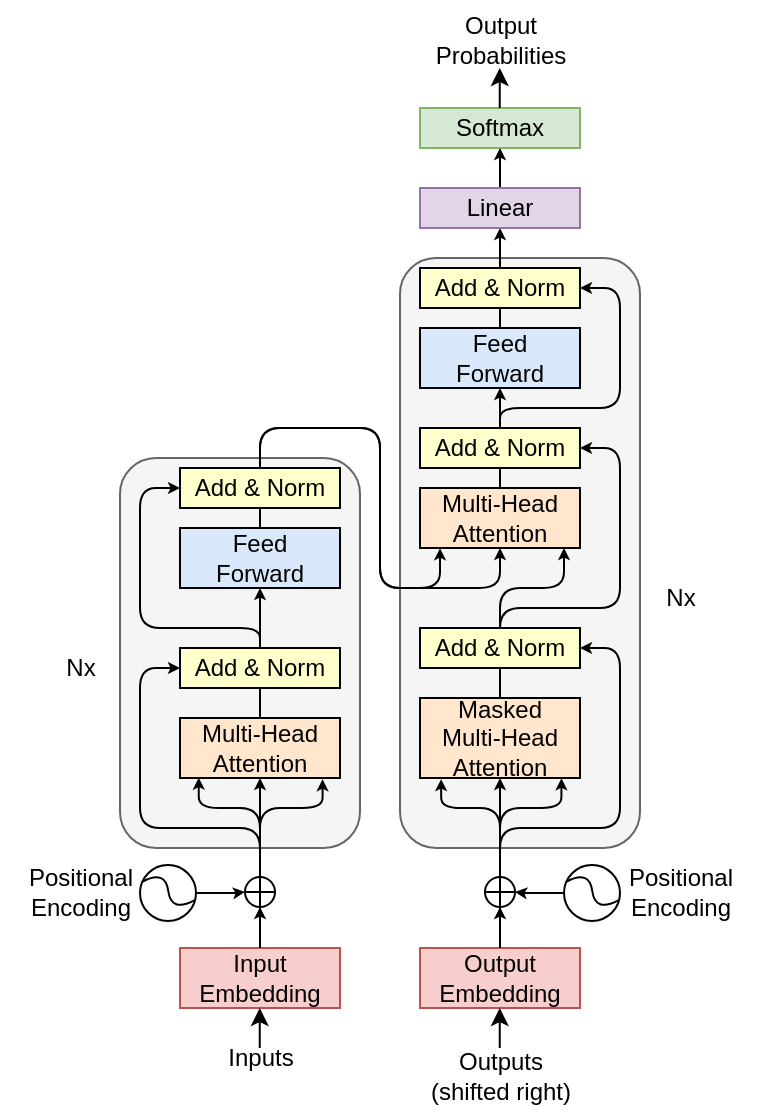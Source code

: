 <mxfile version="22.1.21" type="device" pages="4">
  <diagram name="transformer-base" id="6MOdCAZpah0M3MAiv1za">
    <mxGraphModel dx="925" dy="543" grid="1" gridSize="10" guides="1" tooltips="1" connect="1" arrows="1" fold="1" page="1" pageScale="1" pageWidth="827" pageHeight="1169" math="0" shadow="0">
      <root>
        <mxCell id="0" />
        <mxCell id="1" parent="0" />
        <mxCell id="fyPHUERPPtGDj9DALVF5-58" value="" style="rounded=1;whiteSpace=wrap;html=1;fillColor=#f5f5f5;fontColor=#333333;strokeColor=#666666;" vertex="1" parent="1">
          <mxGeometry x="390" y="185" width="120" height="295" as="geometry" />
        </mxCell>
        <mxCell id="fyPHUERPPtGDj9DALVF5-57" value="" style="rounded=1;whiteSpace=wrap;html=1;fillColor=#f5f5f5;fontColor=#333333;strokeColor=#666666;" vertex="1" parent="1">
          <mxGeometry x="250" y="285" width="120" height="195" as="geometry" />
        </mxCell>
        <mxCell id="fyPHUERPPtGDj9DALVF5-33" style="edgeStyle=orthogonalEdgeStyle;rounded=0;orthogonalLoop=1;jettySize=auto;html=1;entryX=0.5;entryY=1;entryDx=0;entryDy=0;endSize=3;" edge="1" parent="1" source="fyPHUERPPtGDj9DALVF5-1" target="fyPHUERPPtGDj9DALVF5-8">
          <mxGeometry relative="1" as="geometry" />
        </mxCell>
        <mxCell id="fyPHUERPPtGDj9DALVF5-1" value="Multi-Head Attention" style="rounded=0;whiteSpace=wrap;html=1;fillColor=#ffe6cc;strokeColor=#000000;" vertex="1" parent="1">
          <mxGeometry x="280" y="415" width="80" height="30" as="geometry" />
        </mxCell>
        <mxCell id="fyPHUERPPtGDj9DALVF5-2" value="Masked &lt;br&gt;Multi-Head Attention" style="rounded=0;whiteSpace=wrap;html=1;fillColor=#ffe6cc;strokeColor=#000000;" vertex="1" parent="1">
          <mxGeometry x="400" y="405" width="80" height="40" as="geometry" />
        </mxCell>
        <mxCell id="fyPHUERPPtGDj9DALVF5-32" style="edgeStyle=orthogonalEdgeStyle;rounded=1;orthogonalLoop=1;jettySize=auto;html=1;entryX=0.903;entryY=1.024;entryDx=0;entryDy=0;curved=0;endSize=3;entryPerimeter=0;" edge="1" parent="1">
          <mxGeometry relative="1" as="geometry">
            <mxPoint x="440" y="400" as="sourcePoint" />
            <mxPoint x="472" y="330.0" as="targetPoint" />
            <Array as="points">
              <mxPoint x="440" y="350" />
              <mxPoint x="472" y="350" />
            </Array>
          </mxGeometry>
        </mxCell>
        <mxCell id="fyPHUERPPtGDj9DALVF5-43" style="edgeStyle=orthogonalEdgeStyle;rounded=1;orthogonalLoop=1;jettySize=auto;html=1;entryX=0;entryY=0.5;entryDx=0;entryDy=0;curved=0;endSize=3;" edge="1" parent="1" source="fyPHUERPPtGDj9DALVF5-3" target="fyPHUERPPtGDj9DALVF5-5">
          <mxGeometry relative="1" as="geometry">
            <Array as="points">
              <mxPoint x="320" y="370" />
              <mxPoint x="260" y="370" />
              <mxPoint x="260" y="300" />
            </Array>
          </mxGeometry>
        </mxCell>
        <mxCell id="fyPHUERPPtGDj9DALVF5-3" value="Add &amp;amp; Norm" style="rounded=0;whiteSpace=wrap;html=1;fillColor=#FFFFCC;strokeColor=#000000;" vertex="1" parent="1">
          <mxGeometry x="280" y="380" width="80" height="20" as="geometry" />
        </mxCell>
        <mxCell id="fyPHUERPPtGDj9DALVF5-59" style="edgeStyle=orthogonalEdgeStyle;rounded=1;orthogonalLoop=1;jettySize=auto;html=1;entryX=1;entryY=0.5;entryDx=0;entryDy=0;curved=0;exitX=0.5;exitY=0;exitDx=0;exitDy=0;endSize=3;" edge="1" parent="1" source="fyPHUERPPtGDj9DALVF5-2" target="fyPHUERPPtGDj9DALVF5-6">
          <mxGeometry relative="1" as="geometry">
            <Array as="points">
              <mxPoint x="440" y="360" />
              <mxPoint x="500" y="360" />
              <mxPoint x="500" y="280" />
            </Array>
          </mxGeometry>
        </mxCell>
        <mxCell id="fyPHUERPPtGDj9DALVF5-4" value="Add &amp;amp; Norm" style="rounded=0;whiteSpace=wrap;html=1;fillColor=#FFFFCC;strokeColor=#000000;" vertex="1" parent="1">
          <mxGeometry x="400" y="370" width="80" height="20" as="geometry" />
        </mxCell>
        <mxCell id="fyPHUERPPtGDj9DALVF5-30" style="edgeStyle=orthogonalEdgeStyle;rounded=1;orthogonalLoop=1;jettySize=auto;html=1;entryX=0.123;entryY=1.004;entryDx=0;entryDy=0;curved=0;exitX=0.5;exitY=0;exitDx=0;exitDy=0;endSize=3;entryPerimeter=0;" edge="1" parent="1" source="fyPHUERPPtGDj9DALVF5-8" target="fyPHUERPPtGDj9DALVF5-7">
          <mxGeometry relative="1" as="geometry">
            <Array as="points">
              <mxPoint x="320" y="270" />
              <mxPoint x="380" y="270" />
              <mxPoint x="380" y="350" />
              <mxPoint x="410" y="350" />
              <mxPoint x="410" y="330" />
            </Array>
          </mxGeometry>
        </mxCell>
        <mxCell id="fyPHUERPPtGDj9DALVF5-31" style="edgeStyle=orthogonalEdgeStyle;rounded=1;orthogonalLoop=1;jettySize=auto;html=1;entryX=0.5;entryY=1;entryDx=0;entryDy=0;curved=0;exitX=0.5;exitY=0;exitDx=0;exitDy=0;endSize=3;" edge="1" parent="1" source="fyPHUERPPtGDj9DALVF5-8" target="fyPHUERPPtGDj9DALVF5-7">
          <mxGeometry relative="1" as="geometry">
            <Array as="points">
              <mxPoint x="320" y="270" />
              <mxPoint x="380" y="270" />
              <mxPoint x="380" y="350" />
              <mxPoint x="440" y="350" />
            </Array>
          </mxGeometry>
        </mxCell>
        <mxCell id="fyPHUERPPtGDj9DALVF5-5" value="Add &amp;amp; Norm" style="rounded=0;whiteSpace=wrap;html=1;fillColor=#FFFFCC;strokeColor=#000000;" vertex="1" parent="1">
          <mxGeometry x="280" y="290" width="80" height="20" as="geometry" />
        </mxCell>
        <mxCell id="fyPHUERPPtGDj9DALVF5-41" style="edgeStyle=orthogonalEdgeStyle;rounded=0;orthogonalLoop=1;jettySize=auto;html=1;entryX=0.5;entryY=1;entryDx=0;entryDy=0;endSize=3;" edge="1" parent="1" source="fyPHUERPPtGDj9DALVF5-7" target="fyPHUERPPtGDj9DALVF5-9">
          <mxGeometry relative="1" as="geometry" />
        </mxCell>
        <mxCell id="fyPHUERPPtGDj9DALVF5-60" style="edgeStyle=orthogonalEdgeStyle;rounded=1;orthogonalLoop=1;jettySize=auto;html=1;entryX=1;entryY=0.5;entryDx=0;entryDy=0;curved=0;endSize=3;" edge="1" parent="1" source="fyPHUERPPtGDj9DALVF5-6" target="fyPHUERPPtGDj9DALVF5-10">
          <mxGeometry relative="1" as="geometry">
            <Array as="points">
              <mxPoint x="440" y="260" />
              <mxPoint x="500" y="260" />
              <mxPoint x="500" y="200" />
            </Array>
          </mxGeometry>
        </mxCell>
        <mxCell id="fyPHUERPPtGDj9DALVF5-6" value="Add &amp;amp; Norm" style="rounded=0;whiteSpace=wrap;html=1;fillColor=#FFFFCC;strokeColor=#000000;" vertex="1" parent="1">
          <mxGeometry x="400" y="270" width="80" height="20" as="geometry" />
        </mxCell>
        <mxCell id="fyPHUERPPtGDj9DALVF5-7" value="Multi-Head Attention" style="rounded=0;whiteSpace=wrap;html=1;fillColor=#ffe6cc;strokeColor=#000000;" vertex="1" parent="1">
          <mxGeometry x="400" y="300" width="80" height="30" as="geometry" />
        </mxCell>
        <mxCell id="fyPHUERPPtGDj9DALVF5-8" value="Feed&lt;br&gt;Forward" style="rounded=0;whiteSpace=wrap;html=1;fillColor=#dae8fc;strokeColor=#000000;" vertex="1" parent="1">
          <mxGeometry x="280" y="320" width="80" height="30" as="geometry" />
        </mxCell>
        <mxCell id="fyPHUERPPtGDj9DALVF5-42" style="edgeStyle=orthogonalEdgeStyle;rounded=0;orthogonalLoop=1;jettySize=auto;html=1;entryX=0.5;entryY=1;entryDx=0;entryDy=0;endSize=3;" edge="1" parent="1" source="fyPHUERPPtGDj9DALVF5-9" target="fyPHUERPPtGDj9DALVF5-11">
          <mxGeometry relative="1" as="geometry" />
        </mxCell>
        <mxCell id="fyPHUERPPtGDj9DALVF5-9" value="Feed&lt;br&gt;Forward" style="rounded=0;whiteSpace=wrap;html=1;fillColor=#dae8fc;strokeColor=#000000;" vertex="1" parent="1">
          <mxGeometry x="400" y="220" width="80" height="30" as="geometry" />
        </mxCell>
        <mxCell id="fyPHUERPPtGDj9DALVF5-45" style="edgeStyle=orthogonalEdgeStyle;rounded=0;orthogonalLoop=1;jettySize=auto;html=1;entryX=0.5;entryY=1;entryDx=0;entryDy=0;endSize=3;" edge="1" parent="1" source="fyPHUERPPtGDj9DALVF5-11" target="fyPHUERPPtGDj9DALVF5-12">
          <mxGeometry relative="1" as="geometry" />
        </mxCell>
        <mxCell id="fyPHUERPPtGDj9DALVF5-11" value="Linear" style="rounded=0;whiteSpace=wrap;html=1;fillColor=#e1d5e7;strokeColor=#9673a6;" vertex="1" parent="1">
          <mxGeometry x="400" y="150" width="80" height="20" as="geometry" />
        </mxCell>
        <mxCell id="fyPHUERPPtGDj9DALVF5-10" value="Add &amp;amp; Norm" style="rounded=0;whiteSpace=wrap;html=1;fillColor=#FFFFCC;strokeColor=#000000;" vertex="1" parent="1">
          <mxGeometry x="400" y="190" width="80" height="20" as="geometry" />
        </mxCell>
        <mxCell id="fyPHUERPPtGDj9DALVF5-12" value="Softmax" style="rounded=0;whiteSpace=wrap;html=1;fillColor=#d5e8d4;strokeColor=#82b366;" vertex="1" parent="1">
          <mxGeometry x="400" y="110" width="80" height="20" as="geometry" />
        </mxCell>
        <mxCell id="fyPHUERPPtGDj9DALVF5-13" value="Input&lt;br&gt;Embedding" style="rounded=0;whiteSpace=wrap;html=1;fillColor=#f8cecc;strokeColor=#b85450;" vertex="1" parent="1">
          <mxGeometry x="280" y="530" width="80" height="30" as="geometry" />
        </mxCell>
        <mxCell id="fyPHUERPPtGDj9DALVF5-14" value="Output&lt;br&gt;Embedding" style="rounded=0;whiteSpace=wrap;html=1;fillColor=#f8cecc;strokeColor=#b85450;" vertex="1" parent="1">
          <mxGeometry x="400" y="530" width="80" height="30" as="geometry" />
        </mxCell>
        <mxCell id="fyPHUERPPtGDj9DALVF5-20" value="" style="group;flipV=1;" vertex="1" connectable="0" parent="1">
          <mxGeometry x="260" y="487" width="28" height="30" as="geometry" />
        </mxCell>
        <mxCell id="fyPHUERPPtGDj9DALVF5-19" value="" style="ellipse;whiteSpace=wrap;html=1;aspect=fixed;rotation=-90;" vertex="1" parent="fyPHUERPPtGDj9DALVF5-20">
          <mxGeometry y="1.5" width="28" height="28" as="geometry" />
        </mxCell>
        <mxCell id="fyPHUERPPtGDj9DALVF5-17" value="" style="endArrow=none;html=1;rounded=0;curved=1;" edge="1" parent="fyPHUERPPtGDj9DALVF5-20">
          <mxGeometry width="50" height="50" relative="1" as="geometry">
            <mxPoint x="1.155" y="9.897" as="sourcePoint" />
            <mxPoint x="27.134" y="19.175" as="targetPoint" />
            <Array as="points">
              <mxPoint x="12.701" y="3.711" />
              <mxPoint x="15.588" y="25.361" />
            </Array>
          </mxGeometry>
        </mxCell>
        <mxCell id="fyPHUERPPtGDj9DALVF5-48" style="edgeStyle=orthogonalEdgeStyle;rounded=1;orthogonalLoop=1;jettySize=auto;html=1;entryX=0.5;entryY=1;entryDx=0;entryDy=0;curved=0;endSize=3;" edge="1" parent="1" source="fyPHUERPPtGDj9DALVF5-21" target="fyPHUERPPtGDj9DALVF5-1">
          <mxGeometry relative="1" as="geometry" />
        </mxCell>
        <mxCell id="fyPHUERPPtGDj9DALVF5-49" style="edgeStyle=orthogonalEdgeStyle;rounded=1;orthogonalLoop=1;jettySize=auto;html=1;curved=0;entryX=0.891;entryY=1.02;entryDx=0;entryDy=0;entryPerimeter=0;endSize=3;" edge="1" parent="1" source="fyPHUERPPtGDj9DALVF5-21" target="fyPHUERPPtGDj9DALVF5-1">
          <mxGeometry relative="1" as="geometry">
            <Array as="points">
              <mxPoint x="320" y="460" />
              <mxPoint x="351" y="460" />
            </Array>
          </mxGeometry>
        </mxCell>
        <mxCell id="fyPHUERPPtGDj9DALVF5-50" style="edgeStyle=orthogonalEdgeStyle;rounded=1;orthogonalLoop=1;jettySize=auto;html=1;curved=0;entryX=0.117;entryY=0.994;entryDx=0;entryDy=0;entryPerimeter=0;endSize=3;" edge="1" parent="1" source="fyPHUERPPtGDj9DALVF5-21" target="fyPHUERPPtGDj9DALVF5-1">
          <mxGeometry relative="1" as="geometry">
            <Array as="points">
              <mxPoint x="320" y="460" />
              <mxPoint x="289" y="460" />
            </Array>
          </mxGeometry>
        </mxCell>
        <mxCell id="fyPHUERPPtGDj9DALVF5-51" style="edgeStyle=orthogonalEdgeStyle;rounded=1;orthogonalLoop=1;jettySize=auto;html=1;entryX=0;entryY=0.5;entryDx=0;entryDy=0;curved=0;endSize=3;" edge="1" parent="1" source="fyPHUERPPtGDj9DALVF5-21" target="fyPHUERPPtGDj9DALVF5-3">
          <mxGeometry relative="1" as="geometry">
            <Array as="points">
              <mxPoint x="320" y="470" />
              <mxPoint x="260" y="470" />
              <mxPoint x="260" y="390" />
            </Array>
          </mxGeometry>
        </mxCell>
        <mxCell id="fyPHUERPPtGDj9DALVF5-21" value="" style="verticalLabelPosition=bottom;verticalAlign=top;html=1;shape=mxgraph.flowchart.summing_function;" vertex="1" parent="1">
          <mxGeometry x="312.5" y="494.5" width="15" height="15" as="geometry" />
        </mxCell>
        <mxCell id="fyPHUERPPtGDj9DALVF5-25" style="edgeStyle=orthogonalEdgeStyle;rounded=0;orthogonalLoop=1;jettySize=auto;html=1;entryX=0;entryY=0.5;entryDx=0;entryDy=0;entryPerimeter=0;jumpSize=4;endSize=3;" edge="1" parent="1" source="fyPHUERPPtGDj9DALVF5-19" target="fyPHUERPPtGDj9DALVF5-21">
          <mxGeometry relative="1" as="geometry" />
        </mxCell>
        <mxCell id="fyPHUERPPtGDj9DALVF5-27" style="edgeStyle=orthogonalEdgeStyle;rounded=0;orthogonalLoop=1;jettySize=auto;html=1;entryX=0.5;entryY=1;entryDx=0;entryDy=0;entryPerimeter=0;jumpSize=4;endSize=3;" edge="1" parent="1" source="fyPHUERPPtGDj9DALVF5-13" target="fyPHUERPPtGDj9DALVF5-21">
          <mxGeometry relative="1" as="geometry" />
        </mxCell>
        <mxCell id="fyPHUERPPtGDj9DALVF5-28" value="Positional&lt;br&gt;Encoding" style="text;html=1;align=center;verticalAlign=middle;resizable=0;points=[];autosize=1;strokeColor=none;fillColor=none;" vertex="1" parent="1">
          <mxGeometry x="190" y="482" width="80" height="40" as="geometry" />
        </mxCell>
        <mxCell id="fyPHUERPPtGDj9DALVF5-34" value="" style="group;flipV=1;" vertex="1" connectable="0" parent="1">
          <mxGeometry x="472" y="487" width="28" height="30" as="geometry" />
        </mxCell>
        <mxCell id="fyPHUERPPtGDj9DALVF5-35" value="" style="ellipse;whiteSpace=wrap;html=1;aspect=fixed;rotation=-90;" vertex="1" parent="fyPHUERPPtGDj9DALVF5-34">
          <mxGeometry y="1.5" width="28" height="28" as="geometry" />
        </mxCell>
        <mxCell id="fyPHUERPPtGDj9DALVF5-36" value="" style="endArrow=none;html=1;rounded=0;curved=1;" edge="1" parent="fyPHUERPPtGDj9DALVF5-34">
          <mxGeometry width="50" height="50" relative="1" as="geometry">
            <mxPoint x="1.155" y="9.897" as="sourcePoint" />
            <mxPoint x="27.134" y="19.175" as="targetPoint" />
            <Array as="points">
              <mxPoint x="12.701" y="3.711" />
              <mxPoint x="15.588" y="25.361" />
            </Array>
          </mxGeometry>
        </mxCell>
        <mxCell id="fyPHUERPPtGDj9DALVF5-53" style="edgeStyle=orthogonalEdgeStyle;rounded=1;orthogonalLoop=1;jettySize=auto;html=1;entryX=0.5;entryY=1;entryDx=0;entryDy=0;curved=0;endSize=3;" edge="1" parent="1" source="fyPHUERPPtGDj9DALVF5-37" target="fyPHUERPPtGDj9DALVF5-2">
          <mxGeometry relative="1" as="geometry" />
        </mxCell>
        <mxCell id="fyPHUERPPtGDj9DALVF5-54" style="edgeStyle=orthogonalEdgeStyle;rounded=1;orthogonalLoop=1;jettySize=auto;html=1;entryX=0.132;entryY=1.014;entryDx=0;entryDy=0;curved=0;entryPerimeter=0;endSize=3;" edge="1" parent="1" source="fyPHUERPPtGDj9DALVF5-37" target="fyPHUERPPtGDj9DALVF5-2">
          <mxGeometry relative="1" as="geometry">
            <Array as="points">
              <mxPoint x="440" y="460" />
              <mxPoint x="411" y="460" />
            </Array>
          </mxGeometry>
        </mxCell>
        <mxCell id="fyPHUERPPtGDj9DALVF5-55" style="edgeStyle=orthogonalEdgeStyle;rounded=1;orthogonalLoop=1;jettySize=auto;html=1;entryX=0.884;entryY=1.004;entryDx=0;entryDy=0;curved=0;entryPerimeter=0;endSize=3;" edge="1" parent="1" source="fyPHUERPPtGDj9DALVF5-37" target="fyPHUERPPtGDj9DALVF5-2">
          <mxGeometry relative="1" as="geometry">
            <mxPoint x="460" y="450" as="targetPoint" />
            <Array as="points">
              <mxPoint x="440" y="460" />
              <mxPoint x="471" y="460" />
            </Array>
          </mxGeometry>
        </mxCell>
        <mxCell id="fyPHUERPPtGDj9DALVF5-56" style="edgeStyle=orthogonalEdgeStyle;rounded=1;orthogonalLoop=1;jettySize=auto;html=1;entryX=1;entryY=0.5;entryDx=0;entryDy=0;curved=0;endSize=3;" edge="1" parent="1" source="fyPHUERPPtGDj9DALVF5-37" target="fyPHUERPPtGDj9DALVF5-4">
          <mxGeometry relative="1" as="geometry">
            <Array as="points">
              <mxPoint x="440" y="470" />
              <mxPoint x="500" y="470" />
              <mxPoint x="500" y="380" />
            </Array>
          </mxGeometry>
        </mxCell>
        <mxCell id="fyPHUERPPtGDj9DALVF5-37" value="" style="verticalLabelPosition=bottom;verticalAlign=top;html=1;shape=mxgraph.flowchart.summing_function;" vertex="1" parent="1">
          <mxGeometry x="432.5" y="494.5" width="15" height="15" as="geometry" />
        </mxCell>
        <mxCell id="fyPHUERPPtGDj9DALVF5-38" style="edgeStyle=orthogonalEdgeStyle;rounded=0;orthogonalLoop=1;jettySize=auto;html=1;entryX=1;entryY=0.5;entryDx=0;entryDy=0;entryPerimeter=0;endSize=3;" edge="1" parent="1" source="fyPHUERPPtGDj9DALVF5-35" target="fyPHUERPPtGDj9DALVF5-37">
          <mxGeometry relative="1" as="geometry" />
        </mxCell>
        <mxCell id="fyPHUERPPtGDj9DALVF5-40" value="Positional&lt;br&gt;Encoding" style="text;html=1;align=center;verticalAlign=middle;resizable=0;points=[];autosize=1;strokeColor=none;fillColor=none;" vertex="1" parent="1">
          <mxGeometry x="490" y="482" width="80" height="40" as="geometry" />
        </mxCell>
        <mxCell id="fyPHUERPPtGDj9DALVF5-47" value="Output&lt;br&gt;Probabilities" style="text;html=1;align=center;verticalAlign=middle;resizable=0;points=[];autosize=1;strokeColor=none;fillColor=none;" vertex="1" parent="1">
          <mxGeometry x="395" y="56" width="90" height="40" as="geometry" />
        </mxCell>
        <mxCell id="fyPHUERPPtGDj9DALVF5-52" style="edgeStyle=orthogonalEdgeStyle;rounded=0;orthogonalLoop=1;jettySize=auto;html=1;entryX=0.5;entryY=1;entryDx=0;entryDy=0;entryPerimeter=0;endSize=3;" edge="1" parent="1" source="fyPHUERPPtGDj9DALVF5-14" target="fyPHUERPPtGDj9DALVF5-37">
          <mxGeometry relative="1" as="geometry">
            <mxPoint x="440" y="510" as="targetPoint" />
          </mxGeometry>
        </mxCell>
        <mxCell id="fyPHUERPPtGDj9DALVF5-67" value="Nx" style="text;html=1;align=center;verticalAlign=middle;resizable=0;points=[];autosize=1;strokeColor=none;fillColor=none;" vertex="1" parent="1">
          <mxGeometry x="210" y="375" width="40" height="30" as="geometry" />
        </mxCell>
        <mxCell id="fyPHUERPPtGDj9DALVF5-68" value="Nx" style="text;html=1;align=center;verticalAlign=middle;resizable=0;points=[];autosize=1;strokeColor=none;fillColor=none;" vertex="1" parent="1">
          <mxGeometry x="510" y="340" width="40" height="30" as="geometry" />
        </mxCell>
        <mxCell id="fyPHUERPPtGDj9DALVF5-69" value="Inputs" style="text;html=1;align=center;verticalAlign=middle;resizable=0;points=[];autosize=1;strokeColor=none;fillColor=none;" vertex="1" parent="1">
          <mxGeometry x="290" y="570" width="60" height="30" as="geometry" />
        </mxCell>
        <mxCell id="fyPHUERPPtGDj9DALVF5-71" value="Outputs&lt;br&gt;(shifted right)" style="text;html=1;align=center;verticalAlign=middle;resizable=0;points=[];autosize=1;strokeColor=none;fillColor=none;" vertex="1" parent="1">
          <mxGeometry x="395" y="574" width="90" height="40" as="geometry" />
        </mxCell>
        <mxCell id="fyPHUERPPtGDj9DALVF5-74" value="" style="endArrow=classic;html=1;rounded=0;" edge="1" parent="1">
          <mxGeometry width="50" height="50" relative="1" as="geometry">
            <mxPoint x="319.87" y="580" as="sourcePoint" />
            <mxPoint x="319.87" y="560" as="targetPoint" />
          </mxGeometry>
        </mxCell>
        <mxCell id="fyPHUERPPtGDj9DALVF5-75" value="" style="endArrow=classic;html=1;rounded=0;" edge="1" parent="1">
          <mxGeometry width="50" height="50" relative="1" as="geometry">
            <mxPoint x="439.87" y="580" as="sourcePoint" />
            <mxPoint x="439.87" y="560" as="targetPoint" />
          </mxGeometry>
        </mxCell>
        <mxCell id="fyPHUERPPtGDj9DALVF5-84" value="" style="endArrow=classic;html=1;rounded=0;" edge="1" parent="1">
          <mxGeometry width="50" height="50" relative="1" as="geometry">
            <mxPoint x="439.87" y="110" as="sourcePoint" />
            <mxPoint x="439.87" y="90" as="targetPoint" />
          </mxGeometry>
        </mxCell>
      </root>
    </mxGraphModel>
  </diagram>
  <diagram id="HMmvMw_0RnTapSsGOQkV" name="transformer-large">
    <mxGraphModel dx="1434" dy="841" grid="1" gridSize="10" guides="1" tooltips="1" connect="1" arrows="1" fold="1" page="1" pageScale="1" pageWidth="827" pageHeight="1169" math="0" shadow="0">
      <root>
        <mxCell id="0" />
        <mxCell id="1" parent="0" />
        <mxCell id="Y0qwHH8CiaGH5l4RN_TT-6" style="edgeStyle=orthogonalEdgeStyle;rounded=0;orthogonalLoop=1;jettySize=auto;html=1;entryX=0.5;entryY=1;entryDx=0;entryDy=0;endSize=3;" edge="1" parent="1" source="Y0qwHH8CiaGH5l4RN_TT-7" target="Y0qwHH8CiaGH5l4RN_TT-21">
          <mxGeometry relative="1" as="geometry" />
        </mxCell>
        <mxCell id="Y0qwHH8CiaGH5l4RN_TT-7" value="Multi-Head Attention" style="rounded=0;whiteSpace=wrap;html=1;fillColor=#ffe6cc;strokeColor=#000000;" vertex="1" parent="1">
          <mxGeometry x="260" y="559" width="80" height="30" as="geometry" />
        </mxCell>
        <mxCell id="Y0qwHH8CiaGH5l4RN_TT-8" value="Masked &lt;br&gt;Multi-Head Attention" style="rounded=0;whiteSpace=wrap;html=1;fillColor=#ffe6cc;strokeColor=#000000;" vertex="1" parent="1">
          <mxGeometry x="450" y="549" width="80" height="40" as="geometry" />
        </mxCell>
        <mxCell id="Y0qwHH8CiaGH5l4RN_TT-9" style="edgeStyle=orthogonalEdgeStyle;rounded=1;orthogonalLoop=1;jettySize=auto;html=1;entryX=0.903;entryY=1.024;entryDx=0;entryDy=0;curved=0;endSize=3;entryPerimeter=0;" edge="1" parent="1">
          <mxGeometry relative="1" as="geometry">
            <mxPoint x="490" y="544" as="sourcePoint" />
            <mxPoint x="522" y="474.0" as="targetPoint" />
            <Array as="points">
              <mxPoint x="490" y="494" />
              <mxPoint x="522" y="494" />
            </Array>
          </mxGeometry>
        </mxCell>
        <mxCell id="Y0qwHH8CiaGH5l4RN_TT-10" style="edgeStyle=orthogonalEdgeStyle;rounded=1;orthogonalLoop=1;jettySize=auto;html=1;entryX=0;entryY=0.5;entryDx=0;entryDy=0;curved=0;endSize=3;" edge="1" parent="1" source="Y0qwHH8CiaGH5l4RN_TT-11" target="Y0qwHH8CiaGH5l4RN_TT-16">
          <mxGeometry relative="1" as="geometry">
            <Array as="points">
              <mxPoint x="300" y="514" />
              <mxPoint x="240" y="514" />
              <mxPoint x="240" y="444" />
            </Array>
          </mxGeometry>
        </mxCell>
        <mxCell id="Y0qwHH8CiaGH5l4RN_TT-11" value="Add &amp;amp; Norm" style="rounded=0;whiteSpace=wrap;html=1;fillColor=#FFFFCC;strokeColor=#000000;" vertex="1" parent="1">
          <mxGeometry x="260" y="524" width="80" height="20" as="geometry" />
        </mxCell>
        <mxCell id="Y0qwHH8CiaGH5l4RN_TT-12" style="edgeStyle=orthogonalEdgeStyle;rounded=1;orthogonalLoop=1;jettySize=auto;html=1;entryX=1;entryY=0.5;entryDx=0;entryDy=0;curved=0;exitX=0.5;exitY=0;exitDx=0;exitDy=0;endSize=3;" edge="1" parent="1" source="Y0qwHH8CiaGH5l4RN_TT-8" target="Y0qwHH8CiaGH5l4RN_TT-19">
          <mxGeometry relative="1" as="geometry">
            <Array as="points">
              <mxPoint x="490" y="504" />
              <mxPoint x="550" y="504" />
              <mxPoint x="550" y="424" />
            </Array>
          </mxGeometry>
        </mxCell>
        <mxCell id="Y0qwHH8CiaGH5l4RN_TT-13" value="Add &amp;amp; Norm" style="rounded=0;whiteSpace=wrap;html=1;fillColor=#FFFFCC;strokeColor=#000000;" vertex="1" parent="1">
          <mxGeometry x="450" y="514" width="80" height="20" as="geometry" />
        </mxCell>
        <mxCell id="Y0qwHH8CiaGH5l4RN_TT-14" style="edgeStyle=orthogonalEdgeStyle;rounded=1;orthogonalLoop=1;jettySize=auto;html=1;entryX=0.123;entryY=1.004;entryDx=0;entryDy=0;curved=0;exitX=0.5;exitY=0;exitDx=0;exitDy=0;endSize=3;entryPerimeter=0;" edge="1" parent="1" source="Y0qwHH8CiaGH5l4RN_TT-21" target="Y0qwHH8CiaGH5l4RN_TT-20">
          <mxGeometry relative="1" as="geometry">
            <Array as="points">
              <mxPoint x="370" y="414" />
              <mxPoint x="430" y="414" />
              <mxPoint x="430" y="494" />
              <mxPoint x="460" y="494" />
              <mxPoint x="460" y="474" />
            </Array>
          </mxGeometry>
        </mxCell>
        <mxCell id="Y0qwHH8CiaGH5l4RN_TT-15" style="edgeStyle=orthogonalEdgeStyle;rounded=1;orthogonalLoop=1;jettySize=auto;html=1;entryX=0.5;entryY=1;entryDx=0;entryDy=0;curved=0;exitX=0.5;exitY=0;exitDx=0;exitDy=0;endSize=3;" edge="1" parent="1" source="Y0qwHH8CiaGH5l4RN_TT-21" target="Y0qwHH8CiaGH5l4RN_TT-20">
          <mxGeometry relative="1" as="geometry">
            <Array as="points">
              <mxPoint x="300" y="414" />
              <mxPoint x="430" y="414" />
              <mxPoint x="430" y="494" />
              <mxPoint x="490" y="494" />
            </Array>
          </mxGeometry>
        </mxCell>
        <mxCell id="Y0qwHH8CiaGH5l4RN_TT-16" value="Add &amp;amp; Norm" style="rounded=0;whiteSpace=wrap;html=1;fillColor=#FFFFCC;strokeColor=#000000;" vertex="1" parent="1">
          <mxGeometry x="260" y="434" width="80" height="20" as="geometry" />
        </mxCell>
        <mxCell id="Y0qwHH8CiaGH5l4RN_TT-17" style="edgeStyle=orthogonalEdgeStyle;rounded=0;orthogonalLoop=1;jettySize=auto;html=1;entryX=0.5;entryY=1;entryDx=0;entryDy=0;endSize=3;" edge="1" parent="1" source="Y0qwHH8CiaGH5l4RN_TT-20" target="Y0qwHH8CiaGH5l4RN_TT-23">
          <mxGeometry relative="1" as="geometry" />
        </mxCell>
        <mxCell id="Y0qwHH8CiaGH5l4RN_TT-18" style="edgeStyle=orthogonalEdgeStyle;rounded=1;orthogonalLoop=1;jettySize=auto;html=1;entryX=1;entryY=0.5;entryDx=0;entryDy=0;curved=0;endSize=3;" edge="1" parent="1" source="Y0qwHH8CiaGH5l4RN_TT-19" target="Y0qwHH8CiaGH5l4RN_TT-26">
          <mxGeometry relative="1" as="geometry">
            <Array as="points">
              <mxPoint x="490" y="404" />
              <mxPoint x="550" y="404" />
              <mxPoint x="550" y="344" />
            </Array>
          </mxGeometry>
        </mxCell>
        <mxCell id="Y0qwHH8CiaGH5l4RN_TT-19" value="Add &amp;amp; Norm" style="rounded=0;whiteSpace=wrap;html=1;fillColor=#FFFFCC;strokeColor=#000000;" vertex="1" parent="1">
          <mxGeometry x="450" y="414" width="80" height="20" as="geometry" />
        </mxCell>
        <mxCell id="Y0qwHH8CiaGH5l4RN_TT-20" value="Multi-Head Attention" style="rounded=0;whiteSpace=wrap;html=1;fillColor=#ffe6cc;strokeColor=#000000;" vertex="1" parent="1">
          <mxGeometry x="450" y="444" width="80" height="30" as="geometry" />
        </mxCell>
        <mxCell id="Y0qwHH8CiaGH5l4RN_TT-21" value="Feed&lt;br&gt;Forward" style="rounded=0;whiteSpace=wrap;html=1;fillColor=#dae8fc;strokeColor=#000000;" vertex="1" parent="1">
          <mxGeometry x="260" y="464" width="80" height="30" as="geometry" />
        </mxCell>
        <mxCell id="Y0qwHH8CiaGH5l4RN_TT-22" style="edgeStyle=orthogonalEdgeStyle;rounded=0;orthogonalLoop=1;jettySize=auto;html=1;entryX=0.5;entryY=1;entryDx=0;entryDy=0;endSize=3;" edge="1" parent="1" source="Y0qwHH8CiaGH5l4RN_TT-23" target="Y0qwHH8CiaGH5l4RN_TT-25">
          <mxGeometry relative="1" as="geometry" />
        </mxCell>
        <mxCell id="Y0qwHH8CiaGH5l4RN_TT-23" value="Feed&lt;br&gt;Forward" style="rounded=0;whiteSpace=wrap;html=1;fillColor=#dae8fc;strokeColor=#000000;" vertex="1" parent="1">
          <mxGeometry x="450" y="364" width="80" height="30" as="geometry" />
        </mxCell>
        <mxCell id="Y0qwHH8CiaGH5l4RN_TT-24" style="edgeStyle=orthogonalEdgeStyle;rounded=0;orthogonalLoop=1;jettySize=auto;html=1;entryX=0.5;entryY=1;entryDx=0;entryDy=0;endSize=3;" edge="1" parent="1" source="Y0qwHH8CiaGH5l4RN_TT-25" target="Y0qwHH8CiaGH5l4RN_TT-27">
          <mxGeometry relative="1" as="geometry" />
        </mxCell>
        <mxCell id="Y0qwHH8CiaGH5l4RN_TT-25" value="Linear" style="rounded=0;whiteSpace=wrap;html=1;fillColor=#e1d5e7;strokeColor=#9673a6;" vertex="1" parent="1">
          <mxGeometry x="450" y="294" width="80" height="20" as="geometry" />
        </mxCell>
        <mxCell id="Y0qwHH8CiaGH5l4RN_TT-26" value="Add &amp;amp; Norm" style="rounded=0;whiteSpace=wrap;html=1;fillColor=#FFFFCC;strokeColor=#000000;" vertex="1" parent="1">
          <mxGeometry x="450" y="334" width="80" height="20" as="geometry" />
        </mxCell>
        <mxCell id="Y0qwHH8CiaGH5l4RN_TT-27" value="Softmax" style="rounded=0;whiteSpace=wrap;html=1;fillColor=#d5e8d4;strokeColor=#82b366;" vertex="1" parent="1">
          <mxGeometry x="450" y="254" width="80" height="20" as="geometry" />
        </mxCell>
        <mxCell id="Y0qwHH8CiaGH5l4RN_TT-28" value="Input&lt;br&gt;Embedding" style="rounded=0;whiteSpace=wrap;html=1;fillColor=#f8cecc;strokeColor=#b85450;" vertex="1" parent="1">
          <mxGeometry x="260" y="692" width="80" height="30" as="geometry" />
        </mxCell>
        <mxCell id="Y0qwHH8CiaGH5l4RN_TT-29" value="Output&lt;br&gt;Embedding" style="rounded=0;whiteSpace=wrap;html=1;fillColor=#f8cecc;strokeColor=#b85450;" vertex="1" parent="1">
          <mxGeometry x="450" y="692" width="80" height="30" as="geometry" />
        </mxCell>
        <mxCell id="Y0qwHH8CiaGH5l4RN_TT-30" value="" style="group;flipV=1;" vertex="1" connectable="0" parent="1">
          <mxGeometry x="240" y="649" width="28" height="30" as="geometry" />
        </mxCell>
        <mxCell id="Y0qwHH8CiaGH5l4RN_TT-31" value="" style="ellipse;whiteSpace=wrap;html=1;aspect=fixed;rotation=-90;" vertex="1" parent="Y0qwHH8CiaGH5l4RN_TT-30">
          <mxGeometry y="1.5" width="28" height="28" as="geometry" />
        </mxCell>
        <mxCell id="Y0qwHH8CiaGH5l4RN_TT-32" value="" style="endArrow=none;html=1;rounded=0;curved=1;" edge="1" parent="Y0qwHH8CiaGH5l4RN_TT-30">
          <mxGeometry width="50" height="50" relative="1" as="geometry">
            <mxPoint x="1.155" y="9.897" as="sourcePoint" />
            <mxPoint x="27.134" y="19.175" as="targetPoint" />
            <Array as="points">
              <mxPoint x="12.701" y="3.711" />
              <mxPoint x="15.588" y="25.361" />
            </Array>
          </mxGeometry>
        </mxCell>
        <mxCell id="Y0qwHH8CiaGH5l4RN_TT-33" style="edgeStyle=orthogonalEdgeStyle;rounded=1;orthogonalLoop=1;jettySize=auto;html=1;entryX=0.5;entryY=1;entryDx=0;entryDy=0;curved=0;endSize=3;" edge="1" parent="1" source="Y0qwHH8CiaGH5l4RN_TT-37" target="Y0qwHH8CiaGH5l4RN_TT-7">
          <mxGeometry relative="1" as="geometry" />
        </mxCell>
        <mxCell id="Y0qwHH8CiaGH5l4RN_TT-34" style="edgeStyle=orthogonalEdgeStyle;rounded=1;orthogonalLoop=1;jettySize=auto;html=1;curved=0;entryX=0.891;entryY=1.02;entryDx=0;entryDy=0;entryPerimeter=0;endSize=3;" edge="1" parent="1" source="Y0qwHH8CiaGH5l4RN_TT-37" target="Y0qwHH8CiaGH5l4RN_TT-7">
          <mxGeometry relative="1" as="geometry">
            <Array as="points">
              <mxPoint x="300" y="604" />
              <mxPoint x="331" y="604" />
            </Array>
          </mxGeometry>
        </mxCell>
        <mxCell id="Y0qwHH8CiaGH5l4RN_TT-35" style="edgeStyle=orthogonalEdgeStyle;rounded=1;orthogonalLoop=1;jettySize=auto;html=1;curved=0;entryX=0.117;entryY=0.994;entryDx=0;entryDy=0;entryPerimeter=0;endSize=3;" edge="1" parent="1" source="Y0qwHH8CiaGH5l4RN_TT-37" target="Y0qwHH8CiaGH5l4RN_TT-7">
          <mxGeometry relative="1" as="geometry">
            <Array as="points">
              <mxPoint x="300" y="604" />
              <mxPoint x="269" y="604" />
            </Array>
          </mxGeometry>
        </mxCell>
        <mxCell id="Y0qwHH8CiaGH5l4RN_TT-36" style="edgeStyle=orthogonalEdgeStyle;rounded=1;orthogonalLoop=1;jettySize=auto;html=1;entryX=0;entryY=0.5;entryDx=0;entryDy=0;curved=0;endSize=3;" edge="1" parent="1" source="Y0qwHH8CiaGH5l4RN_TT-37" target="Y0qwHH8CiaGH5l4RN_TT-11">
          <mxGeometry relative="1" as="geometry">
            <Array as="points">
              <mxPoint x="300" y="614" />
              <mxPoint x="240" y="614" />
              <mxPoint x="240" y="534" />
            </Array>
          </mxGeometry>
        </mxCell>
        <mxCell id="Y0qwHH8CiaGH5l4RN_TT-37" value="" style="verticalLabelPosition=bottom;verticalAlign=top;html=1;shape=mxgraph.flowchart.summing_function;" vertex="1" parent="1">
          <mxGeometry x="292.5" y="656.5" width="15" height="15" as="geometry" />
        </mxCell>
        <mxCell id="Y0qwHH8CiaGH5l4RN_TT-38" style="edgeStyle=orthogonalEdgeStyle;rounded=0;orthogonalLoop=1;jettySize=auto;html=1;entryX=0;entryY=0.5;entryDx=0;entryDy=0;entryPerimeter=0;jumpSize=4;endSize=3;" edge="1" parent="1" source="Y0qwHH8CiaGH5l4RN_TT-31" target="Y0qwHH8CiaGH5l4RN_TT-37">
          <mxGeometry relative="1" as="geometry" />
        </mxCell>
        <mxCell id="Y0qwHH8CiaGH5l4RN_TT-39" style="edgeStyle=orthogonalEdgeStyle;rounded=0;orthogonalLoop=1;jettySize=auto;html=1;entryX=0.5;entryY=1;entryDx=0;entryDy=0;entryPerimeter=0;jumpSize=4;endSize=3;" edge="1" parent="1" source="Y0qwHH8CiaGH5l4RN_TT-28" target="Y0qwHH8CiaGH5l4RN_TT-37">
          <mxGeometry relative="1" as="geometry" />
        </mxCell>
        <mxCell id="Y0qwHH8CiaGH5l4RN_TT-40" value="Positional&lt;br&gt;Encoding" style="text;html=1;align=center;verticalAlign=middle;resizable=0;points=[];autosize=1;strokeColor=none;fillColor=none;" vertex="1" parent="1">
          <mxGeometry x="170" y="644" width="80" height="40" as="geometry" />
        </mxCell>
        <mxCell id="Y0qwHH8CiaGH5l4RN_TT-41" value="" style="group;flipV=1;" vertex="1" connectable="0" parent="1">
          <mxGeometry x="522" y="649" width="28" height="30" as="geometry" />
        </mxCell>
        <mxCell id="Y0qwHH8CiaGH5l4RN_TT-42" value="" style="ellipse;whiteSpace=wrap;html=1;aspect=fixed;rotation=-90;" vertex="1" parent="Y0qwHH8CiaGH5l4RN_TT-41">
          <mxGeometry y="1.5" width="28" height="28" as="geometry" />
        </mxCell>
        <mxCell id="Y0qwHH8CiaGH5l4RN_TT-43" value="" style="endArrow=none;html=1;rounded=0;curved=1;" edge="1" parent="Y0qwHH8CiaGH5l4RN_TT-41">
          <mxGeometry width="50" height="50" relative="1" as="geometry">
            <mxPoint x="1.155" y="9.897" as="sourcePoint" />
            <mxPoint x="27.134" y="19.175" as="targetPoint" />
            <Array as="points">
              <mxPoint x="12.701" y="3.711" />
              <mxPoint x="15.588" y="25.361" />
            </Array>
          </mxGeometry>
        </mxCell>
        <mxCell id="Y0qwHH8CiaGH5l4RN_TT-44" style="edgeStyle=orthogonalEdgeStyle;rounded=1;orthogonalLoop=1;jettySize=auto;html=1;entryX=0.5;entryY=1;entryDx=0;entryDy=0;curved=0;endSize=3;" edge="1" parent="1" source="Y0qwHH8CiaGH5l4RN_TT-48" target="Y0qwHH8CiaGH5l4RN_TT-8">
          <mxGeometry relative="1" as="geometry" />
        </mxCell>
        <mxCell id="Y0qwHH8CiaGH5l4RN_TT-45" style="edgeStyle=orthogonalEdgeStyle;rounded=1;orthogonalLoop=1;jettySize=auto;html=1;entryX=0.132;entryY=1.014;entryDx=0;entryDy=0;curved=0;entryPerimeter=0;endSize=3;" edge="1" parent="1" source="Y0qwHH8CiaGH5l4RN_TT-48" target="Y0qwHH8CiaGH5l4RN_TT-8">
          <mxGeometry relative="1" as="geometry">
            <Array as="points">
              <mxPoint x="490" y="604" />
              <mxPoint x="461" y="604" />
            </Array>
          </mxGeometry>
        </mxCell>
        <mxCell id="Y0qwHH8CiaGH5l4RN_TT-46" style="edgeStyle=orthogonalEdgeStyle;rounded=1;orthogonalLoop=1;jettySize=auto;html=1;entryX=0.884;entryY=1.004;entryDx=0;entryDy=0;curved=0;entryPerimeter=0;endSize=3;" edge="1" parent="1" source="Y0qwHH8CiaGH5l4RN_TT-48" target="Y0qwHH8CiaGH5l4RN_TT-8">
          <mxGeometry relative="1" as="geometry">
            <mxPoint x="510" y="594" as="targetPoint" />
            <Array as="points">
              <mxPoint x="490" y="604" />
              <mxPoint x="521" y="604" />
            </Array>
          </mxGeometry>
        </mxCell>
        <mxCell id="Y0qwHH8CiaGH5l4RN_TT-47" style="edgeStyle=orthogonalEdgeStyle;rounded=1;orthogonalLoop=1;jettySize=auto;html=1;entryX=1;entryY=0.5;entryDx=0;entryDy=0;curved=0;endSize=3;" edge="1" parent="1" source="Y0qwHH8CiaGH5l4RN_TT-48" target="Y0qwHH8CiaGH5l4RN_TT-13">
          <mxGeometry relative="1" as="geometry">
            <Array as="points">
              <mxPoint x="490" y="614" />
              <mxPoint x="550" y="614" />
              <mxPoint x="550" y="524" />
            </Array>
          </mxGeometry>
        </mxCell>
        <mxCell id="Y0qwHH8CiaGH5l4RN_TT-48" value="" style="verticalLabelPosition=bottom;verticalAlign=top;html=1;shape=mxgraph.flowchart.summing_function;" vertex="1" parent="1">
          <mxGeometry x="482.5" y="656.5" width="15" height="15" as="geometry" />
        </mxCell>
        <mxCell id="Y0qwHH8CiaGH5l4RN_TT-49" style="edgeStyle=orthogonalEdgeStyle;rounded=0;orthogonalLoop=1;jettySize=auto;html=1;entryX=1;entryY=0.5;entryDx=0;entryDy=0;entryPerimeter=0;endSize=3;" edge="1" parent="1" source="Y0qwHH8CiaGH5l4RN_TT-42" target="Y0qwHH8CiaGH5l4RN_TT-48">
          <mxGeometry relative="1" as="geometry" />
        </mxCell>
        <mxCell id="Y0qwHH8CiaGH5l4RN_TT-50" value="Positional&lt;br&gt;Encoding" style="text;html=1;align=center;verticalAlign=middle;resizable=0;points=[];autosize=1;strokeColor=none;fillColor=none;" vertex="1" parent="1">
          <mxGeometry x="540" y="644" width="80" height="40" as="geometry" />
        </mxCell>
        <mxCell id="Y0qwHH8CiaGH5l4RN_TT-51" value="Output&lt;br&gt;Probabilities" style="text;html=1;align=center;verticalAlign=middle;resizable=0;points=[];autosize=1;strokeColor=none;fillColor=none;" vertex="1" parent="1">
          <mxGeometry x="445" y="200" width="90" height="40" as="geometry" />
        </mxCell>
        <mxCell id="Y0qwHH8CiaGH5l4RN_TT-52" style="edgeStyle=orthogonalEdgeStyle;rounded=0;orthogonalLoop=1;jettySize=auto;html=1;entryX=0.5;entryY=1;entryDx=0;entryDy=0;entryPerimeter=0;endSize=3;" edge="1" parent="1" source="Y0qwHH8CiaGH5l4RN_TT-29" target="Y0qwHH8CiaGH5l4RN_TT-48">
          <mxGeometry relative="1" as="geometry">
            <mxPoint x="490" y="672" as="targetPoint" />
          </mxGeometry>
        </mxCell>
        <mxCell id="Y0qwHH8CiaGH5l4RN_TT-53" value="&lt;b&gt;Nx&lt;/b&gt;" style="text;html=1;align=right;verticalAlign=middle;resizable=0;points=[];autosize=1;strokeColor=none;fillColor=none;" vertex="1" parent="1">
          <mxGeometry x="180" y="541.5" width="40" height="30" as="geometry" />
        </mxCell>
        <mxCell id="Y0qwHH8CiaGH5l4RN_TT-54" value="&lt;b&gt;Nx&lt;/b&gt;" style="text;html=1;align=left;verticalAlign=middle;resizable=0;points=[];autosize=1;strokeColor=none;fillColor=none;" vertex="1" parent="1">
          <mxGeometry x="570" y="484" width="40" height="30" as="geometry" />
        </mxCell>
        <mxCell id="Y0qwHH8CiaGH5l4RN_TT-55" value="Inputs" style="text;html=1;align=center;verticalAlign=middle;resizable=0;points=[];autosize=1;strokeColor=none;fillColor=none;" vertex="1" parent="1">
          <mxGeometry x="268" y="764" width="60" height="30" as="geometry" />
        </mxCell>
        <mxCell id="Y0qwHH8CiaGH5l4RN_TT-56" value="Outputs&lt;br&gt;(shifted right)" style="text;html=1;align=center;verticalAlign=middle;resizable=0;points=[];autosize=1;strokeColor=none;fillColor=none;" vertex="1" parent="1">
          <mxGeometry x="445" y="764" width="90" height="40" as="geometry" />
        </mxCell>
        <mxCell id="Y0qwHH8CiaGH5l4RN_TT-57" value="" style="endArrow=classic;html=1;rounded=0;" edge="1" parent="1">
          <mxGeometry width="50" height="50" relative="1" as="geometry">
            <mxPoint x="300" y="742" as="sourcePoint" />
            <mxPoint x="299.87" y="722" as="targetPoint" />
          </mxGeometry>
        </mxCell>
        <mxCell id="Y0qwHH8CiaGH5l4RN_TT-58" value="" style="endArrow=classic;html=1;rounded=0;" edge="1" parent="1">
          <mxGeometry width="50" height="50" relative="1" as="geometry">
            <mxPoint x="490" y="764" as="sourcePoint" />
            <mxPoint x="489.87" y="722" as="targetPoint" />
          </mxGeometry>
        </mxCell>
        <mxCell id="Y0qwHH8CiaGH5l4RN_TT-59" value="" style="endArrow=classic;html=1;rounded=0;" edge="1" parent="1">
          <mxGeometry width="50" height="50" relative="1" as="geometry">
            <mxPoint x="489.87" y="254" as="sourcePoint" />
            <mxPoint x="489.87" y="234" as="targetPoint" />
          </mxGeometry>
        </mxCell>
        <mxCell id="Y0qwHH8CiaGH5l4RN_TT-60" value="" style="endArrow=classic;html=1;rounded=0;" edge="1" parent="1">
          <mxGeometry width="50" height="50" relative="1" as="geometry">
            <mxPoint x="300" y="764" as="sourcePoint" />
            <mxPoint x="299.87" y="722" as="targetPoint" />
          </mxGeometry>
        </mxCell>
      </root>
    </mxGraphModel>
  </diagram>
  <diagram id="8zhoZlfgfoW79DHN-ruv" name="en-de-input">
    <mxGraphModel dx="989" dy="580" grid="1" gridSize="10" guides="1" tooltips="1" connect="1" arrows="1" fold="1" page="1" pageScale="1" pageWidth="827" pageHeight="1169" math="0" shadow="0">
      <root>
        <mxCell id="0" />
        <mxCell id="1" parent="0" />
        <mxCell id="4kSpnyX9yCkpibxd0BHU-25" value="Input&lt;br&gt;Embedding" style="rounded=0;whiteSpace=wrap;html=1;fillColor=#f8cecc;strokeColor=#b85450;" vertex="1" parent="1">
          <mxGeometry x="210" y="548" width="80" height="30" as="geometry" />
        </mxCell>
        <mxCell id="4kSpnyX9yCkpibxd0BHU-26" value="Output&lt;br&gt;Embedding" style="rounded=0;whiteSpace=wrap;html=1;fillColor=#f8cecc;strokeColor=#b85450;" vertex="1" parent="1">
          <mxGeometry x="400" y="548" width="80" height="30" as="geometry" />
        </mxCell>
        <mxCell id="4kSpnyX9yCkpibxd0BHU-27" value="" style="group;flipV=1;" vertex="1" connectable="0" parent="1">
          <mxGeometry x="190" y="505" width="28" height="30" as="geometry" />
        </mxCell>
        <mxCell id="4kSpnyX9yCkpibxd0BHU-28" value="" style="ellipse;whiteSpace=wrap;html=1;aspect=fixed;rotation=-90;" vertex="1" parent="4kSpnyX9yCkpibxd0BHU-27">
          <mxGeometry y="1.5" width="28" height="28" as="geometry" />
        </mxCell>
        <mxCell id="4kSpnyX9yCkpibxd0BHU-29" value="" style="endArrow=none;html=1;rounded=0;curved=1;" edge="1" parent="4kSpnyX9yCkpibxd0BHU-27">
          <mxGeometry width="50" height="50" relative="1" as="geometry">
            <mxPoint x="1.155" y="9.897" as="sourcePoint" />
            <mxPoint x="27.134" y="19.175" as="targetPoint" />
            <Array as="points">
              <mxPoint x="12.701" y="3.711" />
              <mxPoint x="15.588" y="25.361" />
            </Array>
          </mxGeometry>
        </mxCell>
        <mxCell id="4kSpnyX9yCkpibxd0BHU-30" style="edgeStyle=orthogonalEdgeStyle;rounded=1;orthogonalLoop=1;jettySize=auto;html=1;curved=0;endSize=3;" edge="1" parent="1" source="4kSpnyX9yCkpibxd0BHU-34">
          <mxGeometry relative="1" as="geometry">
            <mxPoint x="250" y="480" as="targetPoint" />
          </mxGeometry>
        </mxCell>
        <mxCell id="4kSpnyX9yCkpibxd0BHU-34" value="" style="verticalLabelPosition=bottom;verticalAlign=top;html=1;shape=mxgraph.flowchart.summing_function;" vertex="1" parent="1">
          <mxGeometry x="242.5" y="512.5" width="15" height="15" as="geometry" />
        </mxCell>
        <mxCell id="4kSpnyX9yCkpibxd0BHU-35" style="edgeStyle=orthogonalEdgeStyle;rounded=0;orthogonalLoop=1;jettySize=auto;html=1;entryX=0;entryY=0.5;entryDx=0;entryDy=0;entryPerimeter=0;jumpSize=4;endSize=3;" edge="1" parent="1" source="4kSpnyX9yCkpibxd0BHU-28" target="4kSpnyX9yCkpibxd0BHU-34">
          <mxGeometry relative="1" as="geometry" />
        </mxCell>
        <mxCell id="4kSpnyX9yCkpibxd0BHU-36" style="edgeStyle=orthogonalEdgeStyle;rounded=0;orthogonalLoop=1;jettySize=auto;html=1;entryX=0.5;entryY=1;entryDx=0;entryDy=0;entryPerimeter=0;jumpSize=4;endSize=3;" edge="1" parent="1" source="4kSpnyX9yCkpibxd0BHU-25" target="4kSpnyX9yCkpibxd0BHU-34">
          <mxGeometry relative="1" as="geometry" />
        </mxCell>
        <mxCell id="4kSpnyX9yCkpibxd0BHU-37" value="Positional&lt;br&gt;Encoding" style="text;html=1;align=center;verticalAlign=middle;resizable=0;points=[];autosize=1;strokeColor=none;fillColor=none;" vertex="1" parent="1">
          <mxGeometry x="120" y="500" width="80" height="40" as="geometry" />
        </mxCell>
        <mxCell id="4kSpnyX9yCkpibxd0BHU-38" value="" style="group;flipV=1;" vertex="1" connectable="0" parent="1">
          <mxGeometry x="472" y="505" width="28" height="30" as="geometry" />
        </mxCell>
        <mxCell id="4kSpnyX9yCkpibxd0BHU-39" value="" style="ellipse;whiteSpace=wrap;html=1;aspect=fixed;rotation=-90;" vertex="1" parent="4kSpnyX9yCkpibxd0BHU-38">
          <mxGeometry y="1.5" width="28" height="28" as="geometry" />
        </mxCell>
        <mxCell id="4kSpnyX9yCkpibxd0BHU-40" value="" style="endArrow=none;html=1;rounded=0;curved=1;" edge="1" parent="4kSpnyX9yCkpibxd0BHU-38">
          <mxGeometry width="50" height="50" relative="1" as="geometry">
            <mxPoint x="1.155" y="9.897" as="sourcePoint" />
            <mxPoint x="27.134" y="19.175" as="targetPoint" />
            <Array as="points">
              <mxPoint x="12.701" y="3.711" />
              <mxPoint x="15.588" y="25.361" />
            </Array>
          </mxGeometry>
        </mxCell>
        <mxCell id="4kSpnyX9yCkpibxd0BHU-41" style="edgeStyle=orthogonalEdgeStyle;rounded=1;orthogonalLoop=1;jettySize=auto;html=1;curved=0;endSize=3;" edge="1" parent="1" source="4kSpnyX9yCkpibxd0BHU-45">
          <mxGeometry relative="1" as="geometry">
            <mxPoint x="440" y="480" as="targetPoint" />
          </mxGeometry>
        </mxCell>
        <mxCell id="4kSpnyX9yCkpibxd0BHU-45" value="" style="verticalLabelPosition=bottom;verticalAlign=top;html=1;shape=mxgraph.flowchart.summing_function;" vertex="1" parent="1">
          <mxGeometry x="432.5" y="512.5" width="15" height="15" as="geometry" />
        </mxCell>
        <mxCell id="4kSpnyX9yCkpibxd0BHU-46" style="edgeStyle=orthogonalEdgeStyle;rounded=0;orthogonalLoop=1;jettySize=auto;html=1;entryX=1;entryY=0.5;entryDx=0;entryDy=0;entryPerimeter=0;endSize=3;" edge="1" parent="1" source="4kSpnyX9yCkpibxd0BHU-39" target="4kSpnyX9yCkpibxd0BHU-45">
          <mxGeometry relative="1" as="geometry" />
        </mxCell>
        <mxCell id="4kSpnyX9yCkpibxd0BHU-47" value="Positional&lt;br&gt;Encoding" style="text;html=1;align=center;verticalAlign=middle;resizable=0;points=[];autosize=1;strokeColor=none;fillColor=none;" vertex="1" parent="1">
          <mxGeometry x="490" y="500" width="80" height="40" as="geometry" />
        </mxCell>
        <mxCell id="4kSpnyX9yCkpibxd0BHU-49" style="edgeStyle=orthogonalEdgeStyle;rounded=0;orthogonalLoop=1;jettySize=auto;html=1;entryX=0.5;entryY=1;entryDx=0;entryDy=0;entryPerimeter=0;endSize=3;" edge="1" parent="1" source="4kSpnyX9yCkpibxd0BHU-26" target="4kSpnyX9yCkpibxd0BHU-45">
          <mxGeometry relative="1" as="geometry">
            <mxPoint x="440" y="528" as="targetPoint" />
          </mxGeometry>
        </mxCell>
        <mxCell id="4kSpnyX9yCkpibxd0BHU-52" value="Inputs" style="text;html=1;align=center;verticalAlign=middle;resizable=0;points=[];autosize=1;strokeColor=none;fillColor=none;" vertex="1" parent="1">
          <mxGeometry x="242.5" y="600" width="60" height="30" as="geometry" />
        </mxCell>
        <mxCell id="4kSpnyX9yCkpibxd0BHU-53" value="Outputs&lt;br&gt;(shifted right)" style="text;html=1;align=center;verticalAlign=middle;resizable=0;points=[];autosize=1;strokeColor=none;fillColor=none;" vertex="1" parent="1">
          <mxGeometry x="420" y="600" width="90" height="40" as="geometry" />
        </mxCell>
        <mxCell id="4kSpnyX9yCkpibxd0BHU-54" value="" style="endArrow=classic;html=1;rounded=0;" edge="1" parent="1">
          <mxGeometry width="50" height="50" relative="1" as="geometry">
            <mxPoint x="250" y="598" as="sourcePoint" />
            <mxPoint x="249.87" y="578" as="targetPoint" />
          </mxGeometry>
        </mxCell>
        <mxCell id="4kSpnyX9yCkpibxd0BHU-55" value="" style="endArrow=classic;html=1;rounded=0;" edge="1" parent="1">
          <mxGeometry width="50" height="50" relative="1" as="geometry">
            <mxPoint x="440" y="620" as="sourcePoint" />
            <mxPoint x="439.87" y="578" as="targetPoint" />
          </mxGeometry>
        </mxCell>
        <mxCell id="4kSpnyX9yCkpibxd0BHU-57" value="" style="endArrow=classic;html=1;rounded=0;" edge="1" parent="1">
          <mxGeometry width="50" height="50" relative="1" as="geometry">
            <mxPoint x="250" y="620" as="sourcePoint" />
            <mxPoint x="249.87" y="578" as="targetPoint" />
          </mxGeometry>
        </mxCell>
        <mxCell id="CONDHdNIaewzbyW3b6An-2" value="Encoder Input" style="text;html=1;align=center;verticalAlign=middle;resizable=0;points=[];autosize=1;strokeColor=none;fillColor=none;" vertex="1" parent="1">
          <mxGeometry x="242.5" y="470" width="100" height="30" as="geometry" />
        </mxCell>
        <mxCell id="CONDHdNIaewzbyW3b6An-3" value="Decoder Input" style="text;html=1;align=center;verticalAlign=middle;resizable=0;points=[];autosize=1;strokeColor=none;fillColor=none;" vertex="1" parent="1">
          <mxGeometry x="436" y="470" width="100" height="30" as="geometry" />
        </mxCell>
        <mxCell id="CONDHdNIaewzbyW3b6An-4" value="Embedding" style="rounded=0;whiteSpace=wrap;html=1;fillColor=#f8cecc;strokeColor=#b85450;" vertex="1" parent="1">
          <mxGeometry x="316" y="670" width="80" height="20" as="geometry" />
        </mxCell>
        <mxCell id="CONDHdNIaewzbyW3b6An-5" value="" style="group;flipV=1;" vertex="1" connectable="0" parent="1">
          <mxGeometry x="316" y="705" width="28" height="30" as="geometry" />
        </mxCell>
        <mxCell id="CONDHdNIaewzbyW3b6An-6" value="" style="ellipse;whiteSpace=wrap;html=1;aspect=fixed;rotation=-90;" vertex="1" parent="CONDHdNIaewzbyW3b6An-5">
          <mxGeometry y="1.5" width="28" height="28" as="geometry" />
        </mxCell>
        <mxCell id="CONDHdNIaewzbyW3b6An-7" value="" style="endArrow=none;html=1;rounded=0;curved=1;" edge="1" parent="CONDHdNIaewzbyW3b6An-5">
          <mxGeometry width="50" height="50" relative="1" as="geometry">
            <mxPoint x="1.155" y="9.897" as="sourcePoint" />
            <mxPoint x="27.134" y="19.175" as="targetPoint" />
            <Array as="points">
              <mxPoint x="12.701" y="3.711" />
              <mxPoint x="15.588" y="25.361" />
            </Array>
          </mxGeometry>
        </mxCell>
        <mxCell id="CONDHdNIaewzbyW3b6An-8" value="Positional&lt;br&gt;Encoding" style="text;html=1;align=center;verticalAlign=middle;resizable=0;points=[];autosize=1;strokeColor=none;fillColor=none;" vertex="1" parent="1">
          <mxGeometry x="334" y="700" width="80" height="40" as="geometry" />
        </mxCell>
      </root>
    </mxGraphModel>
  </diagram>
  <diagram id="aocEURRl0t9QA32reWMC" name="Page-4">
    <mxGraphModel dx="1434" dy="841" grid="1" gridSize="10" guides="1" tooltips="1" connect="1" arrows="1" fold="1" page="1" pageScale="1" pageWidth="827" pageHeight="1169" math="0" shadow="0">
      <root>
        <mxCell id="0" />
        <mxCell id="1" parent="0" />
        <mxCell id="Mp7XoirYQMDDv4lq7W7J-1" value="" style="rounded=1;whiteSpace=wrap;html=1;" vertex="1" parent="1">
          <mxGeometry x="280" y="380" width="120" height="60" as="geometry" />
        </mxCell>
      </root>
    </mxGraphModel>
  </diagram>
</mxfile>
